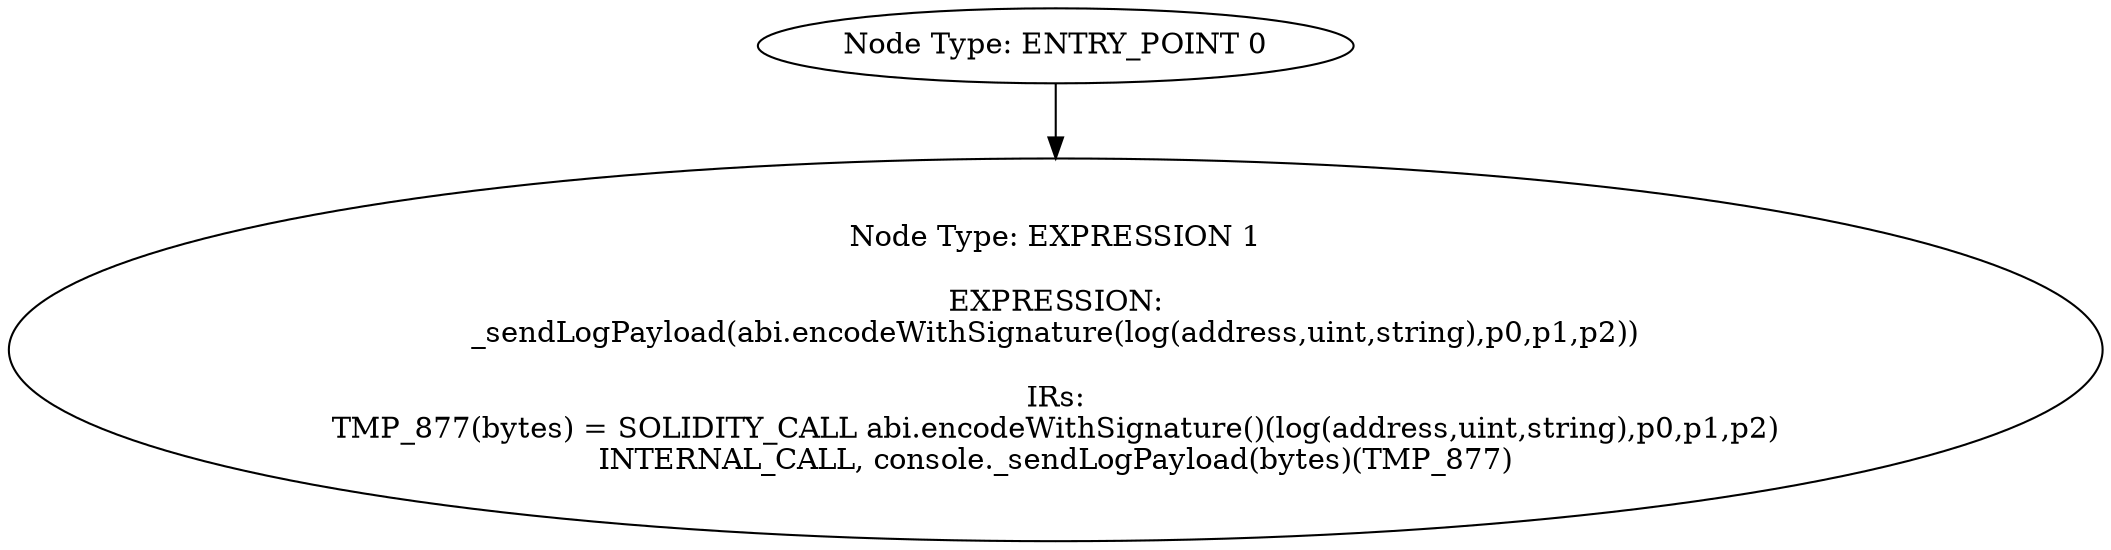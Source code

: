 digraph{
0[label="Node Type: ENTRY_POINT 0
"];
0->1;
1[label="Node Type: EXPRESSION 1

EXPRESSION:
_sendLogPayload(abi.encodeWithSignature(log(address,uint,string),p0,p1,p2))

IRs:
TMP_877(bytes) = SOLIDITY_CALL abi.encodeWithSignature()(log(address,uint,string),p0,p1,p2)
INTERNAL_CALL, console._sendLogPayload(bytes)(TMP_877)"];
}
